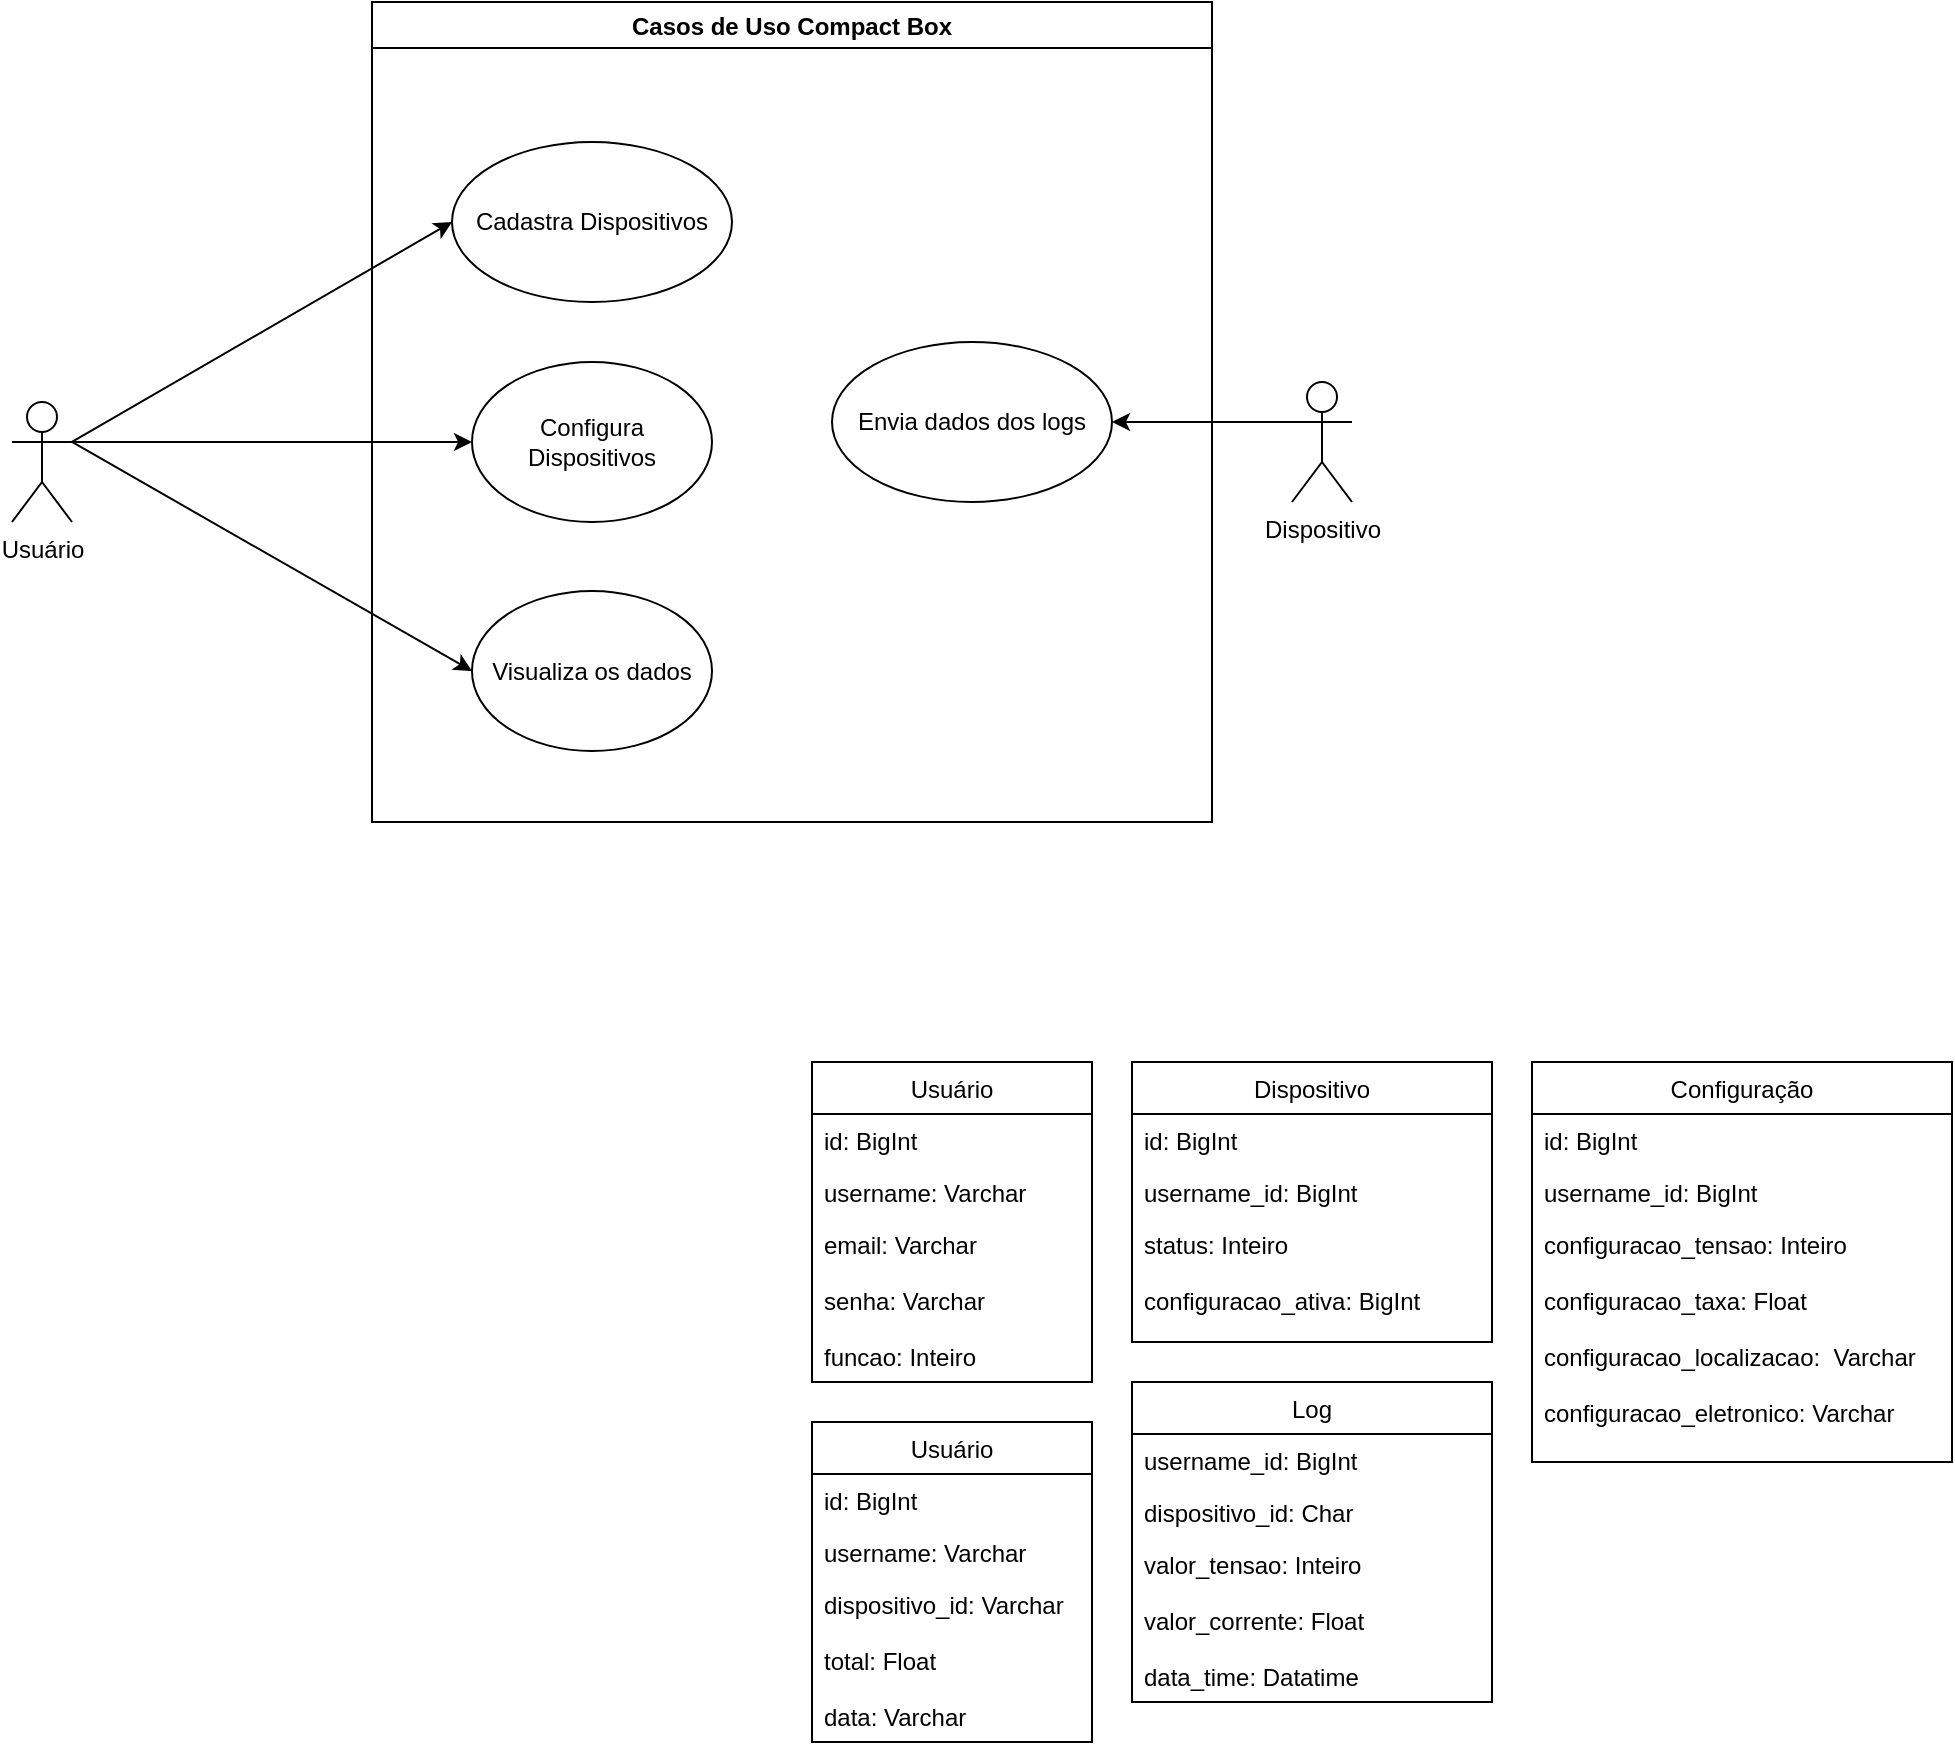 <mxfile version="15.5.2" type="device"><diagram id="BuS-VIX7E_Azvn1l9RVp" name="Page-1"><mxGraphModel dx="1351" dy="637" grid="1" gridSize="10" guides="1" tooltips="1" connect="1" arrows="1" fold="1" page="1" pageScale="1" pageWidth="827" pageHeight="1169" math="0" shadow="0"><root><mxCell id="0"/><mxCell id="1" parent="0"/><mxCell id="cOcgRkfPegNRj1AZXlwD-9" value="Cadastra Dispositivos" style="ellipse;whiteSpace=wrap;html=1;" vertex="1" parent="1"><mxGeometry x="320" y="360" width="140" height="80" as="geometry"/></mxCell><mxCell id="cOcgRkfPegNRj1AZXlwD-10" value="Casos de Uso Compact Box" style="swimlane;" vertex="1" parent="1"><mxGeometry x="280" y="290" width="420" height="410" as="geometry"/></mxCell><mxCell id="cOcgRkfPegNRj1AZXlwD-14" value="Configura Dispositivos" style="ellipse;whiteSpace=wrap;html=1;" vertex="1" parent="cOcgRkfPegNRj1AZXlwD-10"><mxGeometry x="50" y="180" width="120" height="80" as="geometry"/></mxCell><mxCell id="cOcgRkfPegNRj1AZXlwD-16" value="Visualiza os dados" style="ellipse;whiteSpace=wrap;html=1;" vertex="1" parent="cOcgRkfPegNRj1AZXlwD-10"><mxGeometry x="50" y="294.5" width="120" height="80" as="geometry"/></mxCell><mxCell id="cOcgRkfPegNRj1AZXlwD-19" value="Envia dados dos logs" style="ellipse;whiteSpace=wrap;html=1;" vertex="1" parent="cOcgRkfPegNRj1AZXlwD-10"><mxGeometry x="230" y="170" width="140" height="80" as="geometry"/></mxCell><mxCell id="cOcgRkfPegNRj1AZXlwD-12" style="rounded=0;orthogonalLoop=1;jettySize=auto;html=1;exitX=1;exitY=0.333;exitDx=0;exitDy=0;exitPerimeter=0;entryX=0;entryY=0.5;entryDx=0;entryDy=0;" edge="1" parent="1" source="cOcgRkfPegNRj1AZXlwD-11" target="cOcgRkfPegNRj1AZXlwD-9"><mxGeometry relative="1" as="geometry"/></mxCell><mxCell id="cOcgRkfPegNRj1AZXlwD-15" style="edgeStyle=none;rounded=0;orthogonalLoop=1;jettySize=auto;html=1;exitX=1;exitY=0.333;exitDx=0;exitDy=0;exitPerimeter=0;entryX=0;entryY=0.5;entryDx=0;entryDy=0;" edge="1" parent="1" source="cOcgRkfPegNRj1AZXlwD-11" target="cOcgRkfPegNRj1AZXlwD-14"><mxGeometry relative="1" as="geometry"/></mxCell><mxCell id="cOcgRkfPegNRj1AZXlwD-17" style="edgeStyle=none;rounded=0;orthogonalLoop=1;jettySize=auto;html=1;exitX=1;exitY=0.333;exitDx=0;exitDy=0;exitPerimeter=0;entryX=0;entryY=0.5;entryDx=0;entryDy=0;" edge="1" parent="1" source="cOcgRkfPegNRj1AZXlwD-11" target="cOcgRkfPegNRj1AZXlwD-16"><mxGeometry relative="1" as="geometry"/></mxCell><mxCell id="cOcgRkfPegNRj1AZXlwD-11" value="Usuário" style="shape=umlActor;verticalLabelPosition=bottom;verticalAlign=top;html=1;outlineConnect=0;" vertex="1" parent="1"><mxGeometry x="100" y="490" width="30" height="60" as="geometry"/></mxCell><mxCell id="cOcgRkfPegNRj1AZXlwD-20" style="edgeStyle=none;rounded=0;orthogonalLoop=1;jettySize=auto;html=1;exitX=0;exitY=0.333;exitDx=0;exitDy=0;exitPerimeter=0;entryX=1;entryY=0.5;entryDx=0;entryDy=0;" edge="1" parent="1" source="cOcgRkfPegNRj1AZXlwD-18" target="cOcgRkfPegNRj1AZXlwD-19"><mxGeometry relative="1" as="geometry"/></mxCell><mxCell id="cOcgRkfPegNRj1AZXlwD-18" value="Dispositivo" style="shape=umlActor;verticalLabelPosition=bottom;verticalAlign=top;html=1;outlineConnect=0;" vertex="1" parent="1"><mxGeometry x="740" y="480" width="30" height="60" as="geometry"/></mxCell><mxCell id="cOcgRkfPegNRj1AZXlwD-21" value="Usuário" style="swimlane;fontStyle=0;childLayout=stackLayout;horizontal=1;startSize=26;fillColor=none;horizontalStack=0;resizeParent=1;resizeParentMax=0;resizeLast=0;collapsible=1;marginBottom=0;" vertex="1" parent="1"><mxGeometry x="500" y="820" width="140" height="160" as="geometry"/></mxCell><mxCell id="cOcgRkfPegNRj1AZXlwD-22" value="id: BigInt" style="text;strokeColor=none;fillColor=none;align=left;verticalAlign=top;spacingLeft=4;spacingRight=4;overflow=hidden;rotatable=0;points=[[0,0.5],[1,0.5]];portConstraint=eastwest;" vertex="1" parent="cOcgRkfPegNRj1AZXlwD-21"><mxGeometry y="26" width="140" height="26" as="geometry"/></mxCell><mxCell id="cOcgRkfPegNRj1AZXlwD-23" value="username: Varchar" style="text;strokeColor=none;fillColor=none;align=left;verticalAlign=top;spacingLeft=4;spacingRight=4;overflow=hidden;rotatable=0;points=[[0,0.5],[1,0.5]];portConstraint=eastwest;" vertex="1" parent="cOcgRkfPegNRj1AZXlwD-21"><mxGeometry y="52" width="140" height="26" as="geometry"/></mxCell><mxCell id="cOcgRkfPegNRj1AZXlwD-24" value="email: Varchar&#10;&#10;senha: Varchar&#10;&#10;funcao: Inteiro" style="text;strokeColor=none;fillColor=none;align=left;verticalAlign=top;spacingLeft=4;spacingRight=4;overflow=hidden;rotatable=0;points=[[0,0.5],[1,0.5]];portConstraint=eastwest;" vertex="1" parent="cOcgRkfPegNRj1AZXlwD-21"><mxGeometry y="78" width="140" height="82" as="geometry"/></mxCell><mxCell id="cOcgRkfPegNRj1AZXlwD-25" value="Dispositivo" style="swimlane;fontStyle=0;childLayout=stackLayout;horizontal=1;startSize=26;fillColor=none;horizontalStack=0;resizeParent=1;resizeParentMax=0;resizeLast=0;collapsible=1;marginBottom=0;" vertex="1" parent="1"><mxGeometry x="660" y="820" width="180" height="140" as="geometry"/></mxCell><mxCell id="cOcgRkfPegNRj1AZXlwD-26" value="id: BigInt" style="text;strokeColor=none;fillColor=none;align=left;verticalAlign=top;spacingLeft=4;spacingRight=4;overflow=hidden;rotatable=0;points=[[0,0.5],[1,0.5]];portConstraint=eastwest;" vertex="1" parent="cOcgRkfPegNRj1AZXlwD-25"><mxGeometry y="26" width="180" height="26" as="geometry"/></mxCell><mxCell id="cOcgRkfPegNRj1AZXlwD-27" value="username_id: BigInt" style="text;strokeColor=none;fillColor=none;align=left;verticalAlign=top;spacingLeft=4;spacingRight=4;overflow=hidden;rotatable=0;points=[[0,0.5],[1,0.5]];portConstraint=eastwest;" vertex="1" parent="cOcgRkfPegNRj1AZXlwD-25"><mxGeometry y="52" width="180" height="26" as="geometry"/></mxCell><mxCell id="cOcgRkfPegNRj1AZXlwD-28" value="status: Inteiro&#10;&#10;configuracao_ativa: BigInt" style="text;strokeColor=none;fillColor=none;align=left;verticalAlign=top;spacingLeft=4;spacingRight=4;overflow=hidden;rotatable=0;points=[[0,0.5],[1,0.5]];portConstraint=eastwest;" vertex="1" parent="cOcgRkfPegNRj1AZXlwD-25"><mxGeometry y="78" width="180" height="62" as="geometry"/></mxCell><mxCell id="cOcgRkfPegNRj1AZXlwD-29" value="Configuração" style="swimlane;fontStyle=0;childLayout=stackLayout;horizontal=1;startSize=26;fillColor=none;horizontalStack=0;resizeParent=1;resizeParentMax=0;resizeLast=0;collapsible=1;marginBottom=0;" vertex="1" parent="1"><mxGeometry x="860" y="820" width="210" height="200" as="geometry"/></mxCell><mxCell id="cOcgRkfPegNRj1AZXlwD-30" value="id: BigInt" style="text;strokeColor=none;fillColor=none;align=left;verticalAlign=top;spacingLeft=4;spacingRight=4;overflow=hidden;rotatable=0;points=[[0,0.5],[1,0.5]];portConstraint=eastwest;" vertex="1" parent="cOcgRkfPegNRj1AZXlwD-29"><mxGeometry y="26" width="210" height="26" as="geometry"/></mxCell><mxCell id="cOcgRkfPegNRj1AZXlwD-31" value="username_id: BigInt" style="text;strokeColor=none;fillColor=none;align=left;verticalAlign=top;spacingLeft=4;spacingRight=4;overflow=hidden;rotatable=0;points=[[0,0.5],[1,0.5]];portConstraint=eastwest;" vertex="1" parent="cOcgRkfPegNRj1AZXlwD-29"><mxGeometry y="52" width="210" height="26" as="geometry"/></mxCell><mxCell id="cOcgRkfPegNRj1AZXlwD-32" value="configuracao_tensao: Inteiro&#10;&#10;configuracao_taxa: Float&#10;&#10;configuracao_localizacao:  Varchar&#10;&#10;configuracao_eletronico: Varchar" style="text;strokeColor=none;fillColor=none;align=left;verticalAlign=top;spacingLeft=4;spacingRight=4;overflow=hidden;rotatable=0;points=[[0,0.5],[1,0.5]];portConstraint=eastwest;" vertex="1" parent="cOcgRkfPegNRj1AZXlwD-29"><mxGeometry y="78" width="210" height="122" as="geometry"/></mxCell><mxCell id="cOcgRkfPegNRj1AZXlwD-33" value="Log" style="swimlane;fontStyle=0;childLayout=stackLayout;horizontal=1;startSize=26;fillColor=none;horizontalStack=0;resizeParent=1;resizeParentMax=0;resizeLast=0;collapsible=1;marginBottom=0;" vertex="1" parent="1"><mxGeometry x="660" y="980" width="180" height="160" as="geometry"/></mxCell><mxCell id="cOcgRkfPegNRj1AZXlwD-34" value="username_id: BigInt" style="text;strokeColor=none;fillColor=none;align=left;verticalAlign=top;spacingLeft=4;spacingRight=4;overflow=hidden;rotatable=0;points=[[0,0.5],[1,0.5]];portConstraint=eastwest;" vertex="1" parent="cOcgRkfPegNRj1AZXlwD-33"><mxGeometry y="26" width="180" height="26" as="geometry"/></mxCell><mxCell id="cOcgRkfPegNRj1AZXlwD-35" value="dispositivo_id: Char" style="text;strokeColor=none;fillColor=none;align=left;verticalAlign=top;spacingLeft=4;spacingRight=4;overflow=hidden;rotatable=0;points=[[0,0.5],[1,0.5]];portConstraint=eastwest;" vertex="1" parent="cOcgRkfPegNRj1AZXlwD-33"><mxGeometry y="52" width="180" height="26" as="geometry"/></mxCell><mxCell id="cOcgRkfPegNRj1AZXlwD-36" value="valor_tensao: Inteiro&#10;&#10;valor_corrente: Float&#10;&#10;data_time: Datatime" style="text;strokeColor=none;fillColor=none;align=left;verticalAlign=top;spacingLeft=4;spacingRight=4;overflow=hidden;rotatable=0;points=[[0,0.5],[1,0.5]];portConstraint=eastwest;" vertex="1" parent="cOcgRkfPegNRj1AZXlwD-33"><mxGeometry y="78" width="180" height="82" as="geometry"/></mxCell><mxCell id="cOcgRkfPegNRj1AZXlwD-38" value="Usuário" style="swimlane;fontStyle=0;childLayout=stackLayout;horizontal=1;startSize=26;fillColor=none;horizontalStack=0;resizeParent=1;resizeParentMax=0;resizeLast=0;collapsible=1;marginBottom=0;" vertex="1" parent="1"><mxGeometry x="500" y="1000" width="140" height="160" as="geometry"/></mxCell><mxCell id="cOcgRkfPegNRj1AZXlwD-39" value="id: BigInt" style="text;strokeColor=none;fillColor=none;align=left;verticalAlign=top;spacingLeft=4;spacingRight=4;overflow=hidden;rotatable=0;points=[[0,0.5],[1,0.5]];portConstraint=eastwest;" vertex="1" parent="cOcgRkfPegNRj1AZXlwD-38"><mxGeometry y="26" width="140" height="26" as="geometry"/></mxCell><mxCell id="cOcgRkfPegNRj1AZXlwD-40" value="username: Varchar" style="text;strokeColor=none;fillColor=none;align=left;verticalAlign=top;spacingLeft=4;spacingRight=4;overflow=hidden;rotatable=0;points=[[0,0.5],[1,0.5]];portConstraint=eastwest;" vertex="1" parent="cOcgRkfPegNRj1AZXlwD-38"><mxGeometry y="52" width="140" height="26" as="geometry"/></mxCell><mxCell id="cOcgRkfPegNRj1AZXlwD-41" value="dispositivo_id: Varchar&#10;&#10;total: Float&#10;&#10;data: Varchar" style="text;strokeColor=none;fillColor=none;align=left;verticalAlign=top;spacingLeft=4;spacingRight=4;overflow=hidden;rotatable=0;points=[[0,0.5],[1,0.5]];portConstraint=eastwest;" vertex="1" parent="cOcgRkfPegNRj1AZXlwD-38"><mxGeometry y="78" width="140" height="82" as="geometry"/></mxCell></root></mxGraphModel></diagram></mxfile>
